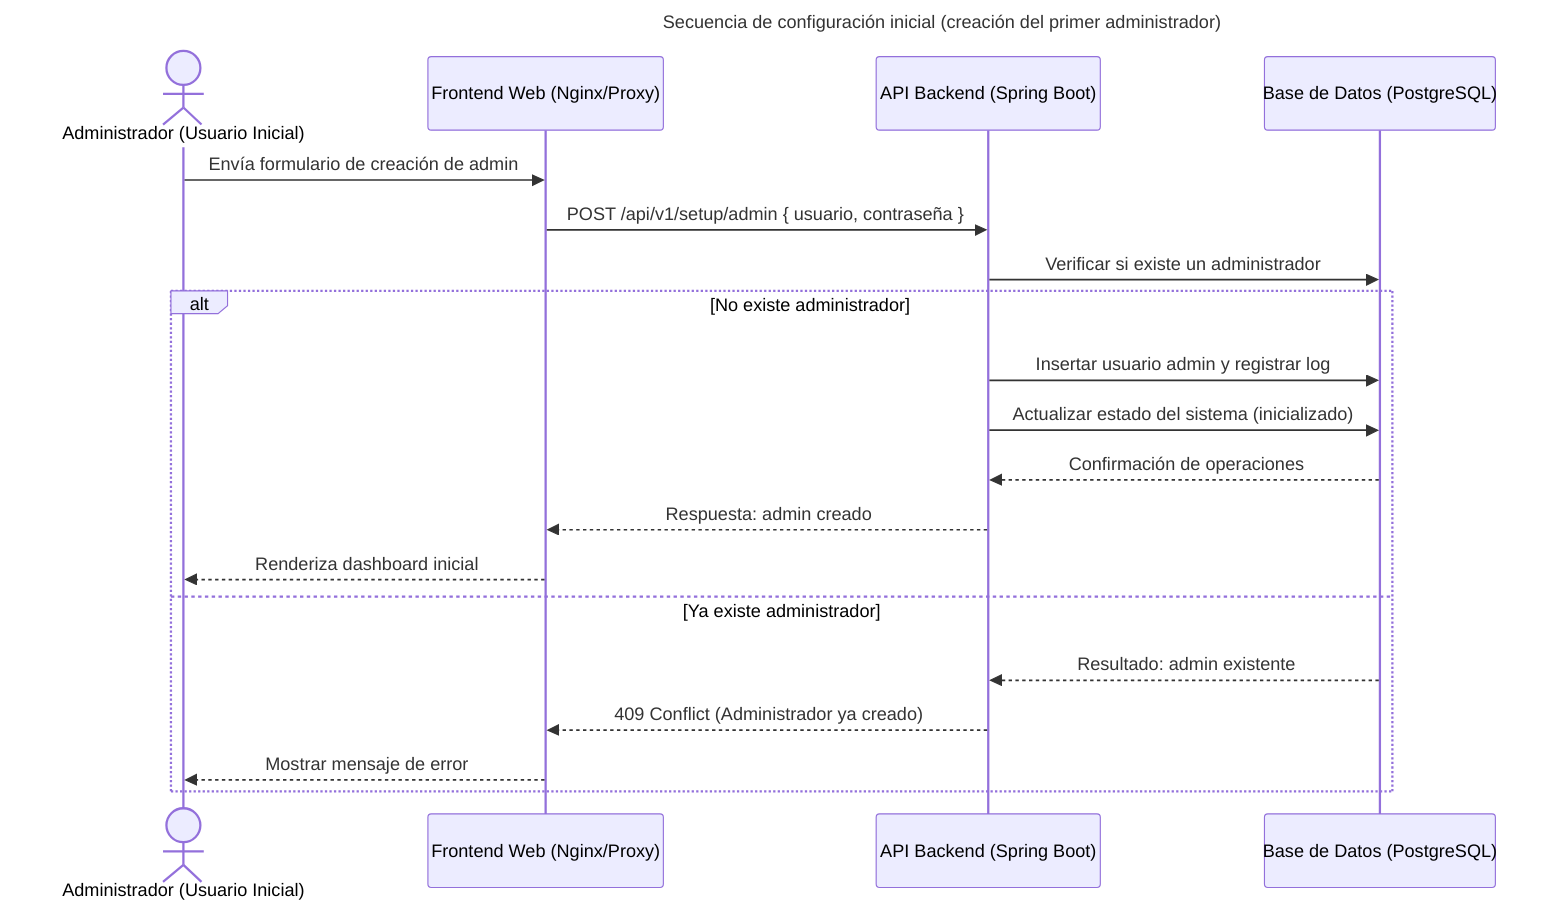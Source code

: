 ---
title: Secuencia de configuración inicial (creación del primer administrador)
---

sequenceDiagram
    actor Admin as Administrador (Usuario Inicial)
    participant Frontend as Frontend Web (Nginx/Proxy)
    participant API as API Backend (Spring Boot)
    participant DB as Base de Datos (PostgreSQL)

    %% Flujo principal: Crear primer administrador
    Admin->>Frontend: Envía formulario de creación de admin
    Frontend->>API: POST /api/v1/setup/admin { usuario, contraseña }
    API->>DB: Verificar si existe un administrador

    alt No existe administrador
        API->>DB: Insertar usuario admin y registrar log
        API->>DB: Actualizar estado del sistema (inicializado)
        DB-->>API: Confirmación de operaciones
        API-->>Frontend: Respuesta: admin creado
        Frontend-->>Admin: Renderiza dashboard inicial
    else Ya existe administrador
        DB-->>API: Resultado: admin existente
        API-->>Frontend: 409 Conflict (Administrador ya creado)
        Frontend-->>Admin: Mostrar mensaje de error
    end